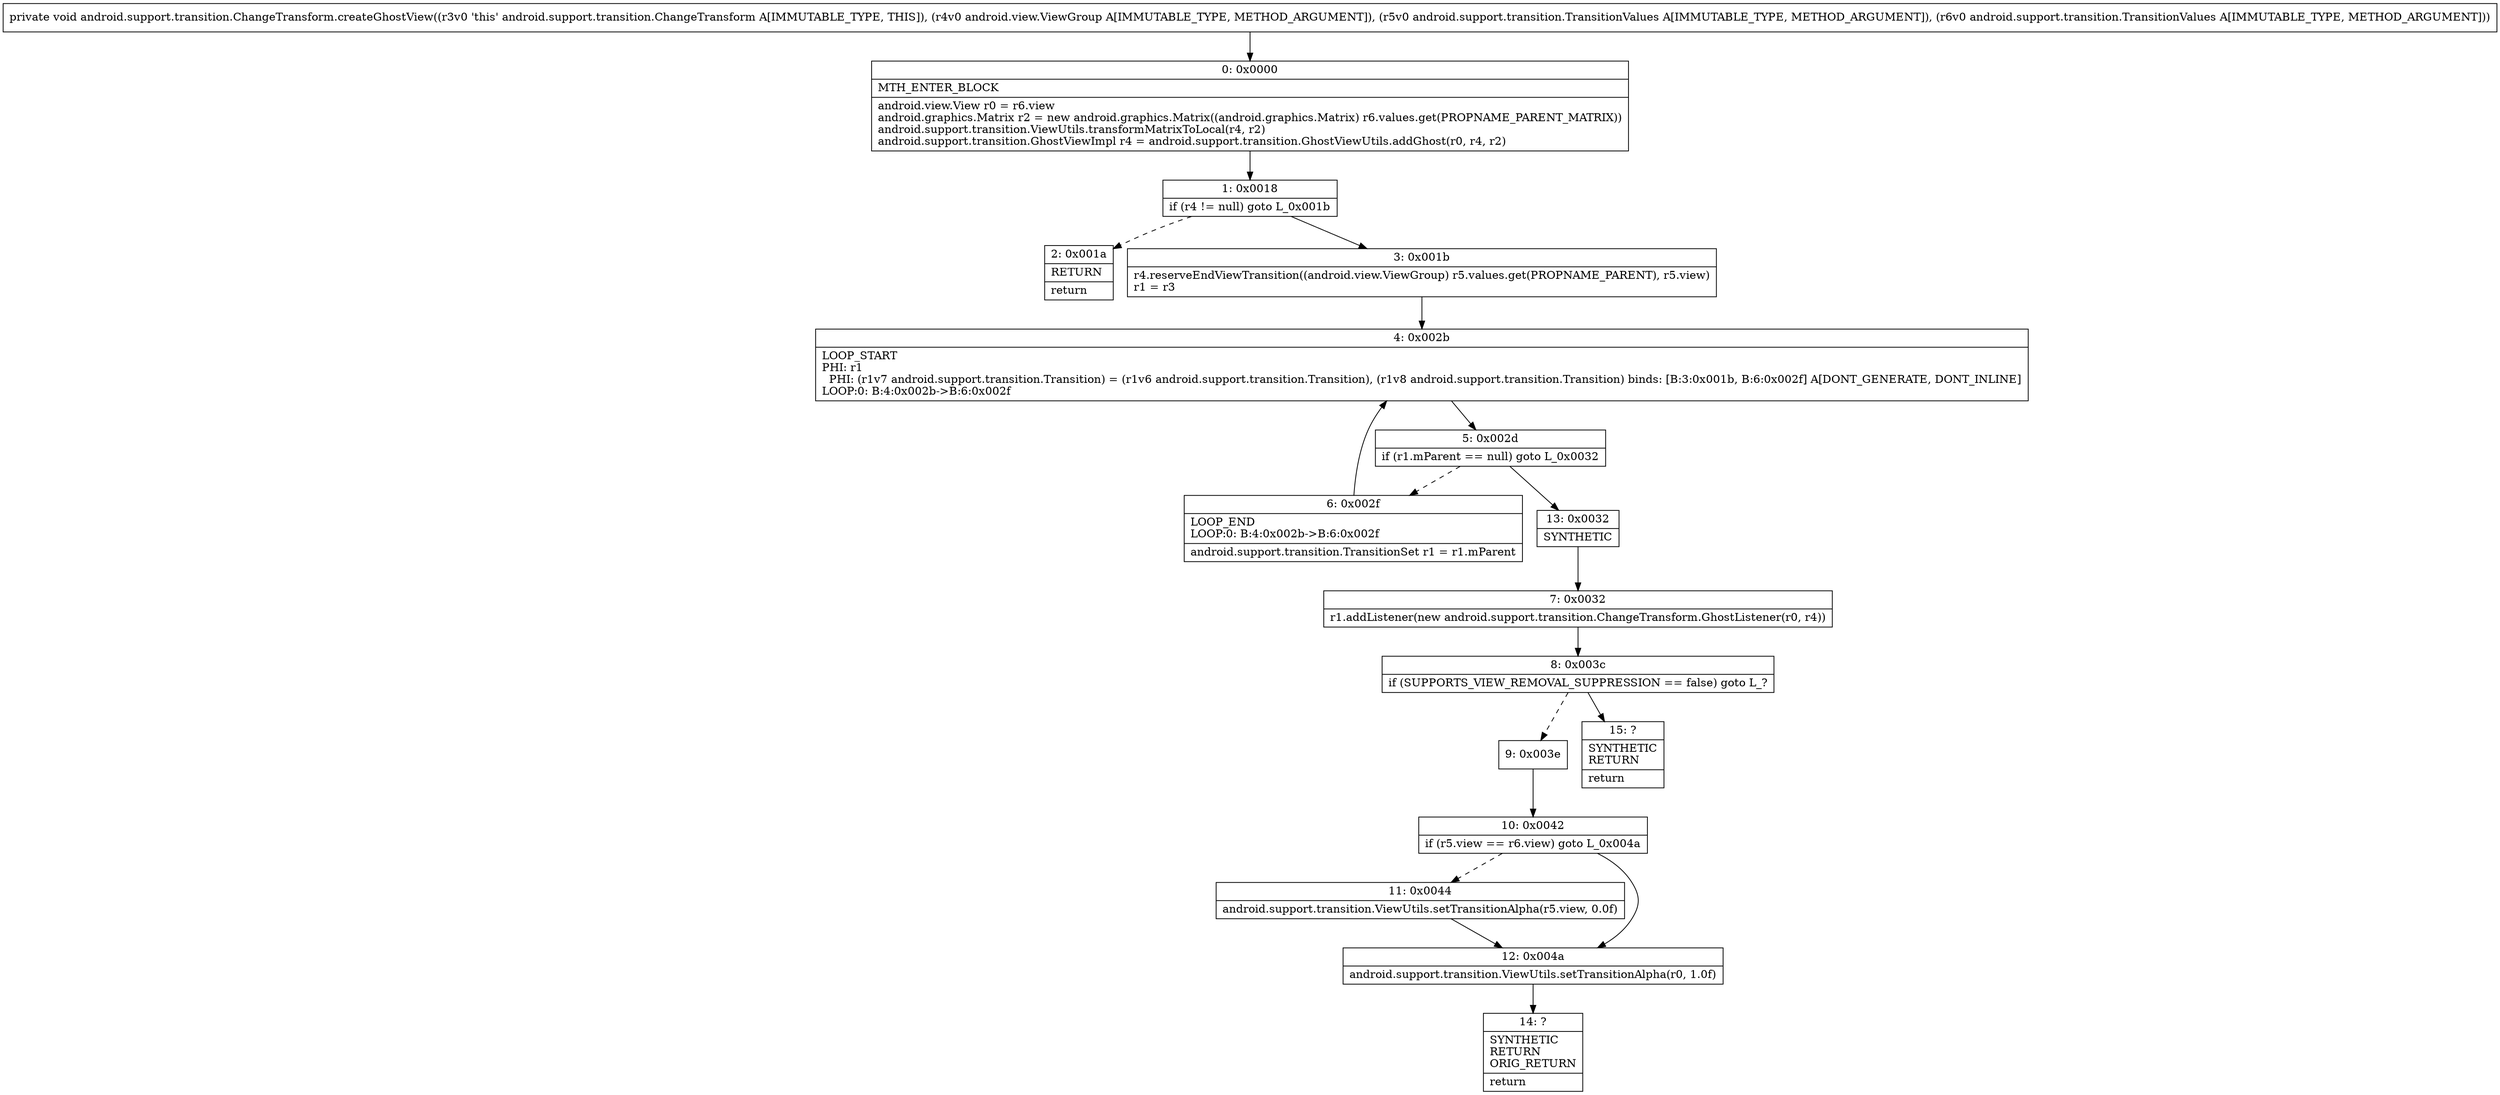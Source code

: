 digraph "CFG forandroid.support.transition.ChangeTransform.createGhostView(Landroid\/view\/ViewGroup;Landroid\/support\/transition\/TransitionValues;Landroid\/support\/transition\/TransitionValues;)V" {
Node_0 [shape=record,label="{0\:\ 0x0000|MTH_ENTER_BLOCK\l|android.view.View r0 = r6.view\landroid.graphics.Matrix r2 = new android.graphics.Matrix((android.graphics.Matrix) r6.values.get(PROPNAME_PARENT_MATRIX))\landroid.support.transition.ViewUtils.transformMatrixToLocal(r4, r2)\landroid.support.transition.GhostViewImpl r4 = android.support.transition.GhostViewUtils.addGhost(r0, r4, r2)\l}"];
Node_1 [shape=record,label="{1\:\ 0x0018|if (r4 != null) goto L_0x001b\l}"];
Node_2 [shape=record,label="{2\:\ 0x001a|RETURN\l|return\l}"];
Node_3 [shape=record,label="{3\:\ 0x001b|r4.reserveEndViewTransition((android.view.ViewGroup) r5.values.get(PROPNAME_PARENT), r5.view)\lr1 = r3\l}"];
Node_4 [shape=record,label="{4\:\ 0x002b|LOOP_START\lPHI: r1 \l  PHI: (r1v7 android.support.transition.Transition) = (r1v6 android.support.transition.Transition), (r1v8 android.support.transition.Transition) binds: [B:3:0x001b, B:6:0x002f] A[DONT_GENERATE, DONT_INLINE]\lLOOP:0: B:4:0x002b\-\>B:6:0x002f\l}"];
Node_5 [shape=record,label="{5\:\ 0x002d|if (r1.mParent == null) goto L_0x0032\l}"];
Node_6 [shape=record,label="{6\:\ 0x002f|LOOP_END\lLOOP:0: B:4:0x002b\-\>B:6:0x002f\l|android.support.transition.TransitionSet r1 = r1.mParent\l}"];
Node_7 [shape=record,label="{7\:\ 0x0032|r1.addListener(new android.support.transition.ChangeTransform.GhostListener(r0, r4))\l}"];
Node_8 [shape=record,label="{8\:\ 0x003c|if (SUPPORTS_VIEW_REMOVAL_SUPPRESSION == false) goto L_?\l}"];
Node_9 [shape=record,label="{9\:\ 0x003e}"];
Node_10 [shape=record,label="{10\:\ 0x0042|if (r5.view == r6.view) goto L_0x004a\l}"];
Node_11 [shape=record,label="{11\:\ 0x0044|android.support.transition.ViewUtils.setTransitionAlpha(r5.view, 0.0f)\l}"];
Node_12 [shape=record,label="{12\:\ 0x004a|android.support.transition.ViewUtils.setTransitionAlpha(r0, 1.0f)\l}"];
Node_13 [shape=record,label="{13\:\ 0x0032|SYNTHETIC\l}"];
Node_14 [shape=record,label="{14\:\ ?|SYNTHETIC\lRETURN\lORIG_RETURN\l|return\l}"];
Node_15 [shape=record,label="{15\:\ ?|SYNTHETIC\lRETURN\l|return\l}"];
MethodNode[shape=record,label="{private void android.support.transition.ChangeTransform.createGhostView((r3v0 'this' android.support.transition.ChangeTransform A[IMMUTABLE_TYPE, THIS]), (r4v0 android.view.ViewGroup A[IMMUTABLE_TYPE, METHOD_ARGUMENT]), (r5v0 android.support.transition.TransitionValues A[IMMUTABLE_TYPE, METHOD_ARGUMENT]), (r6v0 android.support.transition.TransitionValues A[IMMUTABLE_TYPE, METHOD_ARGUMENT])) }"];
MethodNode -> Node_0;
Node_0 -> Node_1;
Node_1 -> Node_2[style=dashed];
Node_1 -> Node_3;
Node_3 -> Node_4;
Node_4 -> Node_5;
Node_5 -> Node_6[style=dashed];
Node_5 -> Node_13;
Node_6 -> Node_4;
Node_7 -> Node_8;
Node_8 -> Node_9[style=dashed];
Node_8 -> Node_15;
Node_9 -> Node_10;
Node_10 -> Node_11[style=dashed];
Node_10 -> Node_12;
Node_11 -> Node_12;
Node_12 -> Node_14;
Node_13 -> Node_7;
}

